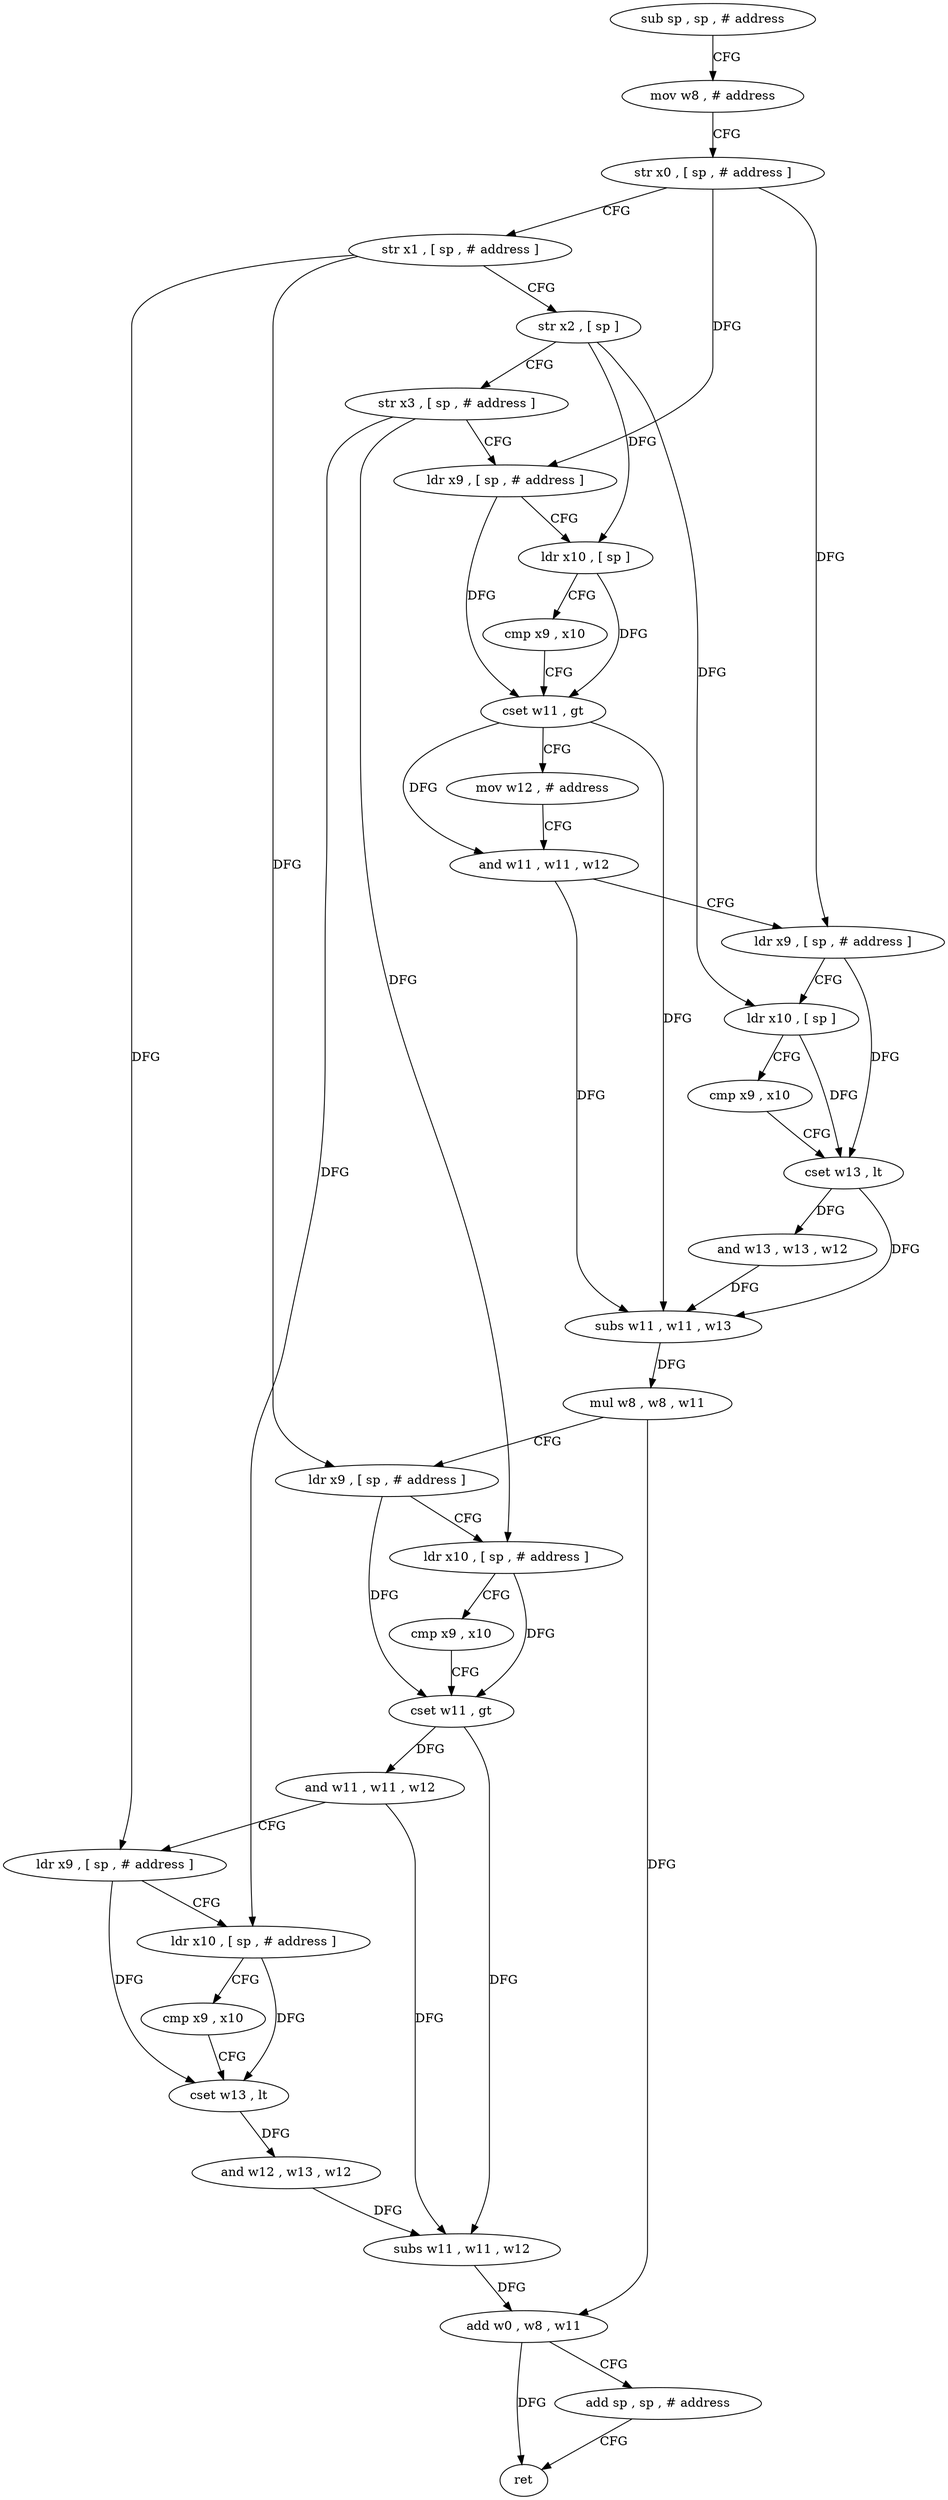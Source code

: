 digraph "func" {
"4224424" [label = "sub sp , sp , # address" ]
"4224428" [label = "mov w8 , # address" ]
"4224432" [label = "str x0 , [ sp , # address ]" ]
"4224436" [label = "str x1 , [ sp , # address ]" ]
"4224440" [label = "str x2 , [ sp ]" ]
"4224444" [label = "str x3 , [ sp , # address ]" ]
"4224448" [label = "ldr x9 , [ sp , # address ]" ]
"4224452" [label = "ldr x10 , [ sp ]" ]
"4224456" [label = "cmp x9 , x10" ]
"4224460" [label = "cset w11 , gt" ]
"4224464" [label = "mov w12 , # address" ]
"4224468" [label = "and w11 , w11 , w12" ]
"4224472" [label = "ldr x9 , [ sp , # address ]" ]
"4224476" [label = "ldr x10 , [ sp ]" ]
"4224480" [label = "cmp x9 , x10" ]
"4224484" [label = "cset w13 , lt" ]
"4224488" [label = "and w13 , w13 , w12" ]
"4224492" [label = "subs w11 , w11 , w13" ]
"4224496" [label = "mul w8 , w8 , w11" ]
"4224500" [label = "ldr x9 , [ sp , # address ]" ]
"4224504" [label = "ldr x10 , [ sp , # address ]" ]
"4224508" [label = "cmp x9 , x10" ]
"4224512" [label = "cset w11 , gt" ]
"4224516" [label = "and w11 , w11 , w12" ]
"4224520" [label = "ldr x9 , [ sp , # address ]" ]
"4224524" [label = "ldr x10 , [ sp , # address ]" ]
"4224528" [label = "cmp x9 , x10" ]
"4224532" [label = "cset w13 , lt" ]
"4224536" [label = "and w12 , w13 , w12" ]
"4224540" [label = "subs w11 , w11 , w12" ]
"4224544" [label = "add w0 , w8 , w11" ]
"4224548" [label = "add sp , sp , # address" ]
"4224552" [label = "ret" ]
"4224424" -> "4224428" [ label = "CFG" ]
"4224428" -> "4224432" [ label = "CFG" ]
"4224432" -> "4224436" [ label = "CFG" ]
"4224432" -> "4224448" [ label = "DFG" ]
"4224432" -> "4224472" [ label = "DFG" ]
"4224436" -> "4224440" [ label = "CFG" ]
"4224436" -> "4224500" [ label = "DFG" ]
"4224436" -> "4224520" [ label = "DFG" ]
"4224440" -> "4224444" [ label = "CFG" ]
"4224440" -> "4224452" [ label = "DFG" ]
"4224440" -> "4224476" [ label = "DFG" ]
"4224444" -> "4224448" [ label = "CFG" ]
"4224444" -> "4224504" [ label = "DFG" ]
"4224444" -> "4224524" [ label = "DFG" ]
"4224448" -> "4224452" [ label = "CFG" ]
"4224448" -> "4224460" [ label = "DFG" ]
"4224452" -> "4224456" [ label = "CFG" ]
"4224452" -> "4224460" [ label = "DFG" ]
"4224456" -> "4224460" [ label = "CFG" ]
"4224460" -> "4224464" [ label = "CFG" ]
"4224460" -> "4224468" [ label = "DFG" ]
"4224460" -> "4224492" [ label = "DFG" ]
"4224464" -> "4224468" [ label = "CFG" ]
"4224468" -> "4224472" [ label = "CFG" ]
"4224468" -> "4224492" [ label = "DFG" ]
"4224472" -> "4224476" [ label = "CFG" ]
"4224472" -> "4224484" [ label = "DFG" ]
"4224476" -> "4224480" [ label = "CFG" ]
"4224476" -> "4224484" [ label = "DFG" ]
"4224480" -> "4224484" [ label = "CFG" ]
"4224484" -> "4224488" [ label = "DFG" ]
"4224484" -> "4224492" [ label = "DFG" ]
"4224488" -> "4224492" [ label = "DFG" ]
"4224492" -> "4224496" [ label = "DFG" ]
"4224496" -> "4224500" [ label = "CFG" ]
"4224496" -> "4224544" [ label = "DFG" ]
"4224500" -> "4224504" [ label = "CFG" ]
"4224500" -> "4224512" [ label = "DFG" ]
"4224504" -> "4224508" [ label = "CFG" ]
"4224504" -> "4224512" [ label = "DFG" ]
"4224508" -> "4224512" [ label = "CFG" ]
"4224512" -> "4224516" [ label = "DFG" ]
"4224512" -> "4224540" [ label = "DFG" ]
"4224516" -> "4224520" [ label = "CFG" ]
"4224516" -> "4224540" [ label = "DFG" ]
"4224520" -> "4224524" [ label = "CFG" ]
"4224520" -> "4224532" [ label = "DFG" ]
"4224524" -> "4224528" [ label = "CFG" ]
"4224524" -> "4224532" [ label = "DFG" ]
"4224528" -> "4224532" [ label = "CFG" ]
"4224532" -> "4224536" [ label = "DFG" ]
"4224536" -> "4224540" [ label = "DFG" ]
"4224540" -> "4224544" [ label = "DFG" ]
"4224544" -> "4224548" [ label = "CFG" ]
"4224544" -> "4224552" [ label = "DFG" ]
"4224548" -> "4224552" [ label = "CFG" ]
}
